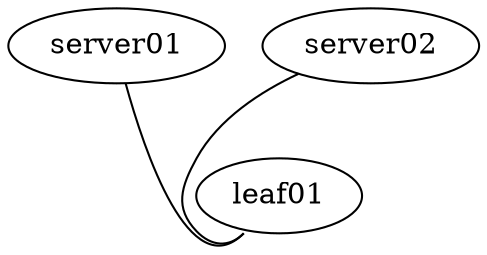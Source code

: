 graph vx {
 "leaf01" [function="leaf" os="CumulusCommunity/cumulus-vx" version="3.7.2" memory="768" config="./helper_scripts/config_switch.sh" ]
 "server01" [function="host" os="generic/ubuntu1804" memory="512" config="./helper_scripts/config_server.sh" ]
 "server02" [function="host" os="generic/ubuntu1804" memory="512" config="./helper_scripts/config_server.sh" ]
 "server01":"eth1" -- "leaf01":"swp1" [left_mac="00:03:00:11:11:01"]
 "server02":"eth1" -- "leaf01":"swp2" [left_mac="00:03:00:22:22:01"]
}
